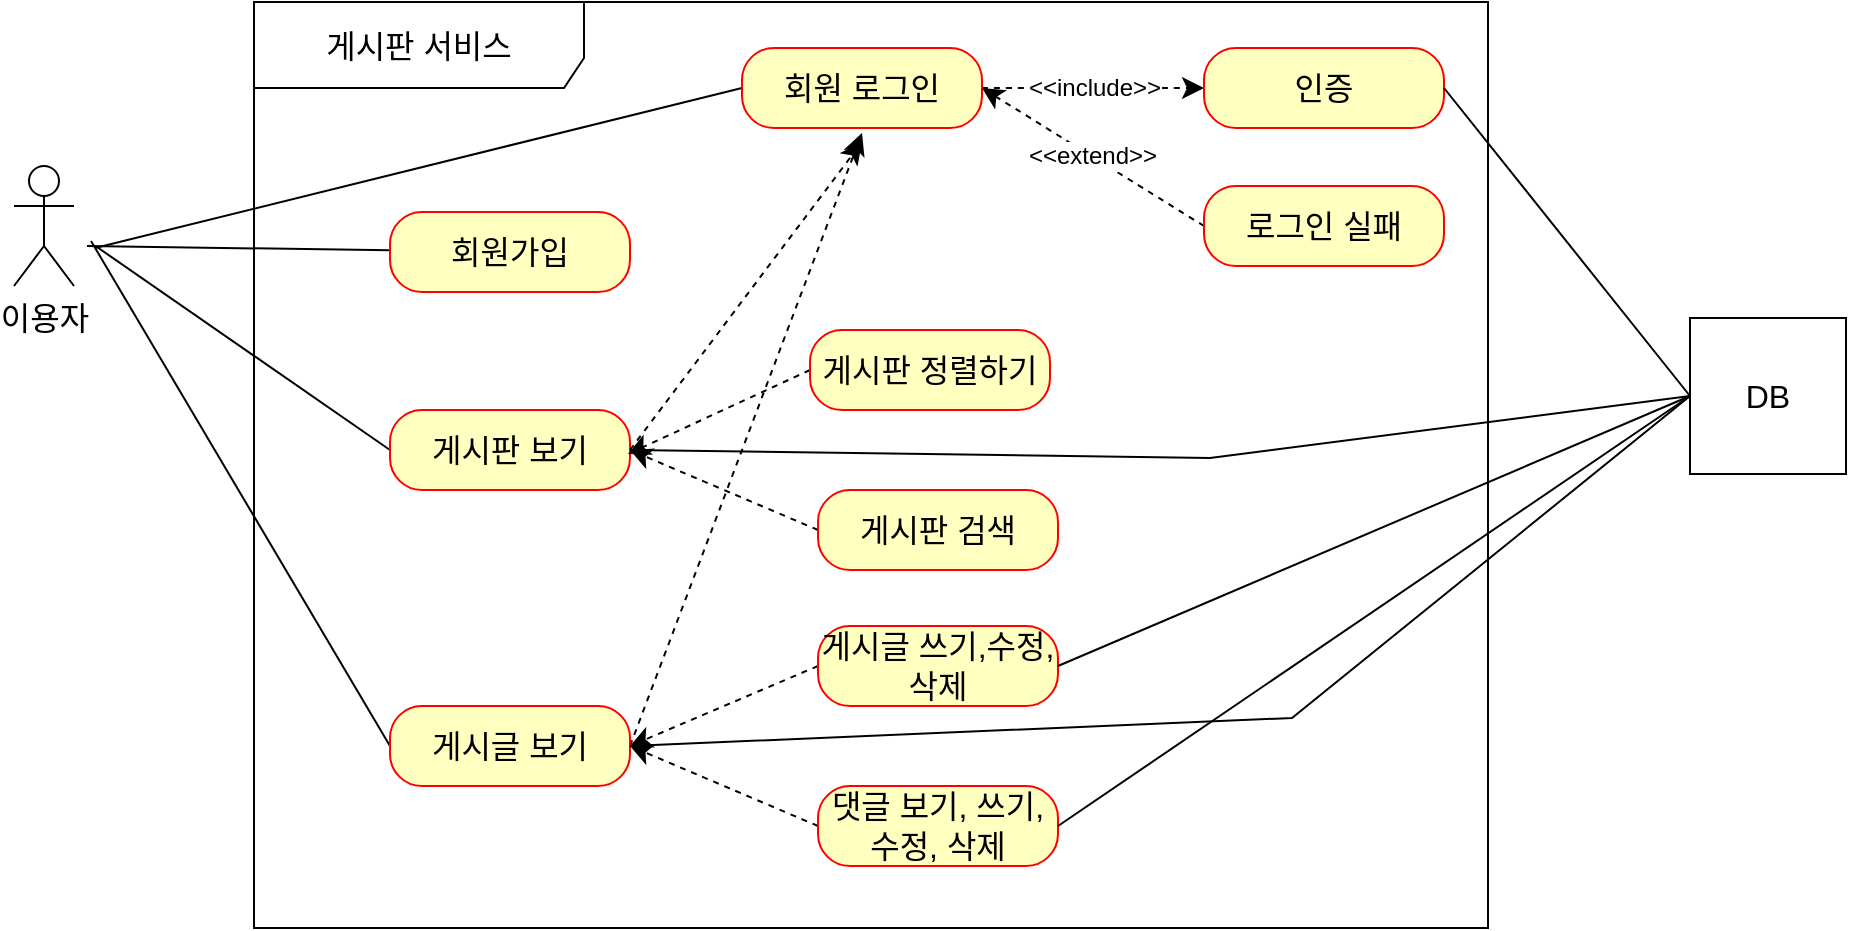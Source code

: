 <mxfile version="23.0.2" type="github">
  <diagram name="페이지-1" id="dR7AV8ZPimmhr0R98upe">
    <mxGraphModel dx="1354" dy="1042" grid="0" gridSize="10" guides="1" tooltips="1" connect="1" arrows="0" fold="1" page="0" pageScale="1" pageWidth="827" pageHeight="1169" math="0" shadow="0">
      <root>
        <mxCell id="0" />
        <mxCell id="1" parent="0" />
        <mxCell id="Dzt7Ekhi85eLiR0Chpl3-1" value="이용자" style="shape=umlActor;verticalLabelPosition=bottom;verticalAlign=top;html=1;fontSize=16;" vertex="1" parent="1">
          <mxGeometry x="-204" y="-300" width="30" height="60" as="geometry" />
        </mxCell>
        <mxCell id="Dzt7Ekhi85eLiR0Chpl3-4" value="게시판 서비스" style="shape=umlFrame;whiteSpace=wrap;html=1;pointerEvents=0;fontSize=16;width=165;height=43;" vertex="1" parent="1">
          <mxGeometry x="-84" y="-382" width="617" height="463" as="geometry" />
        </mxCell>
        <mxCell id="Dzt7Ekhi85eLiR0Chpl3-17" style="edgeStyle=none;curved=1;rounded=0;orthogonalLoop=1;jettySize=auto;html=1;fontSize=12;startSize=8;endSize=8;endArrow=none;endFill=0;" edge="1" parent="1" source="Dzt7Ekhi85eLiR0Chpl3-5">
          <mxGeometry relative="1" as="geometry">
            <mxPoint x="-167.5" y="-260" as="targetPoint" />
          </mxGeometry>
        </mxCell>
        <mxCell id="Dzt7Ekhi85eLiR0Chpl3-5" value="회원가입" style="rounded=1;whiteSpace=wrap;html=1;arcSize=40;fontColor=#000000;fillColor=#ffffc0;strokeColor=#ff0000;fontSize=16;" vertex="1" parent="1">
          <mxGeometry x="-16" y="-277" width="120" height="40" as="geometry" />
        </mxCell>
        <mxCell id="Dzt7Ekhi85eLiR0Chpl3-21" style="edgeStyle=none;curved=1;rounded=0;orthogonalLoop=1;jettySize=auto;html=1;exitX=0;exitY=0.5;exitDx=0;exitDy=0;fontSize=12;startSize=8;endSize=8;endArrow=none;endFill=0;" edge="1" parent="1" source="Dzt7Ekhi85eLiR0Chpl3-7">
          <mxGeometry relative="1" as="geometry">
            <mxPoint x="-162.5" y="-259.5" as="targetPoint" />
          </mxGeometry>
        </mxCell>
        <mxCell id="Dzt7Ekhi85eLiR0Chpl3-7" value="게시판 보기" style="rounded=1;whiteSpace=wrap;html=1;arcSize=40;fontColor=#000000;fillColor=#ffffc0;strokeColor=#ff0000;fontSize=16;" vertex="1" parent="1">
          <mxGeometry x="-16" y="-178" width="120" height="40" as="geometry" />
        </mxCell>
        <mxCell id="Dzt7Ekhi85eLiR0Chpl3-22" style="edgeStyle=none;curved=1;rounded=0;orthogonalLoop=1;jettySize=auto;html=1;exitX=0;exitY=0.5;exitDx=0;exitDy=0;fontSize=12;startSize=8;endSize=8;endArrow=none;endFill=0;" edge="1" parent="1" source="Dzt7Ekhi85eLiR0Chpl3-8">
          <mxGeometry relative="1" as="geometry">
            <mxPoint x="-163.5" y="-259" as="targetPoint" />
          </mxGeometry>
        </mxCell>
        <mxCell id="Dzt7Ekhi85eLiR0Chpl3-25" value="&amp;lt;&amp;lt;include&amp;gt;&amp;gt;" style="edgeStyle=none;curved=1;rounded=0;orthogonalLoop=1;jettySize=auto;html=1;exitX=1;exitY=0.5;exitDx=0;exitDy=0;fontSize=12;startSize=8;endSize=8;dashed=1;" edge="1" parent="1" source="Dzt7Ekhi85eLiR0Chpl3-8" target="Dzt7Ekhi85eLiR0Chpl3-9">
          <mxGeometry relative="1" as="geometry" />
        </mxCell>
        <mxCell id="Dzt7Ekhi85eLiR0Chpl3-8" value="회원 로그인" style="rounded=1;whiteSpace=wrap;html=1;arcSize=40;fontColor=#000000;fillColor=#ffffc0;strokeColor=#ff0000;fontSize=16;" vertex="1" parent="1">
          <mxGeometry x="160" y="-359" width="120" height="40" as="geometry" />
        </mxCell>
        <mxCell id="Dzt7Ekhi85eLiR0Chpl3-9" value="인증" style="rounded=1;whiteSpace=wrap;html=1;arcSize=40;fontColor=#000000;fillColor=#ffffc0;strokeColor=#ff0000;fontSize=16;" vertex="1" parent="1">
          <mxGeometry x="391" y="-359" width="120" height="40" as="geometry" />
        </mxCell>
        <mxCell id="Dzt7Ekhi85eLiR0Chpl3-23" value="&amp;lt;&amp;lt;extend&amp;gt;&amp;gt;" style="edgeStyle=none;curved=1;rounded=0;orthogonalLoop=1;jettySize=auto;html=1;exitX=0;exitY=0.5;exitDx=0;exitDy=0;entryX=1;entryY=0.5;entryDx=0;entryDy=0;fontSize=12;startSize=8;endSize=8;endArrow=classic;endFill=1;dashed=1;" edge="1" parent="1" source="Dzt7Ekhi85eLiR0Chpl3-10" target="Dzt7Ekhi85eLiR0Chpl3-8">
          <mxGeometry relative="1" as="geometry" />
        </mxCell>
        <mxCell id="Dzt7Ekhi85eLiR0Chpl3-10" value="로그인 실패" style="rounded=1;whiteSpace=wrap;html=1;arcSize=40;fontColor=#000000;fillColor=#ffffc0;strokeColor=#ff0000;fontSize=16;" vertex="1" parent="1">
          <mxGeometry x="391" y="-290" width="120" height="40" as="geometry" />
        </mxCell>
        <mxCell id="Dzt7Ekhi85eLiR0Chpl3-29" style="edgeStyle=none;curved=1;rounded=0;orthogonalLoop=1;jettySize=auto;html=1;exitX=0;exitY=0.5;exitDx=0;exitDy=0;fontSize=12;startSize=8;endSize=8;dashed=1;" edge="1" parent="1" source="Dzt7Ekhi85eLiR0Chpl3-11">
          <mxGeometry relative="1" as="geometry">
            <mxPoint x="103" y="-156" as="targetPoint" />
          </mxGeometry>
        </mxCell>
        <mxCell id="Dzt7Ekhi85eLiR0Chpl3-11" value="게시판 정렬하기" style="rounded=1;whiteSpace=wrap;html=1;arcSize=40;fontColor=#000000;fillColor=#ffffc0;strokeColor=#ff0000;fontSize=16;" vertex="1" parent="1">
          <mxGeometry x="194" y="-218" width="120" height="40" as="geometry" />
        </mxCell>
        <mxCell id="Dzt7Ekhi85eLiR0Chpl3-28" style="edgeStyle=none;curved=1;rounded=0;orthogonalLoop=1;jettySize=auto;html=1;exitX=0;exitY=0.5;exitDx=0;exitDy=0;entryX=1;entryY=0.5;entryDx=0;entryDy=0;fontSize=12;startSize=8;endSize=8;dashed=1;" edge="1" parent="1" source="Dzt7Ekhi85eLiR0Chpl3-12" target="Dzt7Ekhi85eLiR0Chpl3-7">
          <mxGeometry relative="1" as="geometry" />
        </mxCell>
        <mxCell id="Dzt7Ekhi85eLiR0Chpl3-12" value="게시판 검색" style="rounded=1;whiteSpace=wrap;html=1;arcSize=40;fontColor=#000000;fillColor=#ffffc0;strokeColor=#ff0000;fontSize=16;" vertex="1" parent="1">
          <mxGeometry x="198" y="-138" width="120" height="40" as="geometry" />
        </mxCell>
        <mxCell id="Dzt7Ekhi85eLiR0Chpl3-30" style="edgeStyle=none;curved=1;rounded=0;orthogonalLoop=1;jettySize=auto;html=1;exitX=0;exitY=0.5;exitDx=0;exitDy=0;entryX=1;entryY=0.5;entryDx=0;entryDy=0;fontSize=12;startSize=8;endSize=8;dashed=1;" edge="1" parent="1" source="Dzt7Ekhi85eLiR0Chpl3-13" target="Dzt7Ekhi85eLiR0Chpl3-15">
          <mxGeometry relative="1" as="geometry" />
        </mxCell>
        <mxCell id="Dzt7Ekhi85eLiR0Chpl3-13" value="게시글 쓰기,수정,삭제" style="rounded=1;whiteSpace=wrap;html=1;arcSize=40;fontColor=#000000;fillColor=#ffffc0;strokeColor=#ff0000;fontSize=16;" vertex="1" parent="1">
          <mxGeometry x="198" y="-70" width="120" height="40" as="geometry" />
        </mxCell>
        <mxCell id="Dzt7Ekhi85eLiR0Chpl3-31" style="edgeStyle=none;curved=1;rounded=0;orthogonalLoop=1;jettySize=auto;html=1;exitX=0;exitY=0.5;exitDx=0;exitDy=0;entryX=1;entryY=0.5;entryDx=0;entryDy=0;fontSize=12;startSize=8;endSize=8;dashed=1;" edge="1" parent="1" source="Dzt7Ekhi85eLiR0Chpl3-14" target="Dzt7Ekhi85eLiR0Chpl3-15">
          <mxGeometry relative="1" as="geometry" />
        </mxCell>
        <mxCell id="Dzt7Ekhi85eLiR0Chpl3-14" value="댓글 보기, 쓰기, 수정, 삭제" style="rounded=1;whiteSpace=wrap;html=1;arcSize=40;fontColor=#000000;fillColor=#ffffc0;strokeColor=#ff0000;fontSize=16;" vertex="1" parent="1">
          <mxGeometry x="198" y="10" width="120" height="40" as="geometry" />
        </mxCell>
        <mxCell id="Dzt7Ekhi85eLiR0Chpl3-20" style="edgeStyle=none;curved=1;rounded=0;orthogonalLoop=1;jettySize=auto;html=1;exitX=0;exitY=0.5;exitDx=0;exitDy=0;fontSize=12;startSize=8;endSize=8;endArrow=none;endFill=0;" edge="1" parent="1" source="Dzt7Ekhi85eLiR0Chpl3-15">
          <mxGeometry relative="1" as="geometry">
            <mxPoint x="-165.5" y="-262.5" as="targetPoint" />
          </mxGeometry>
        </mxCell>
        <mxCell id="Dzt7Ekhi85eLiR0Chpl3-27" style="edgeStyle=none;curved=1;rounded=0;orthogonalLoop=1;jettySize=auto;html=1;exitX=1;exitY=0.5;exitDx=0;exitDy=0;fontSize=12;startSize=8;endSize=8;dashed=1;" edge="1" parent="1" source="Dzt7Ekhi85eLiR0Chpl3-15">
          <mxGeometry relative="1" as="geometry">
            <mxPoint x="220" y="-316.5" as="targetPoint" />
          </mxGeometry>
        </mxCell>
        <mxCell id="Dzt7Ekhi85eLiR0Chpl3-15" value="게시글 보기" style="rounded=1;whiteSpace=wrap;html=1;arcSize=40;fontColor=#000000;fillColor=#ffffc0;strokeColor=#ff0000;fontSize=16;" vertex="1" parent="1">
          <mxGeometry x="-16" y="-30" width="120" height="40" as="geometry" />
        </mxCell>
        <mxCell id="Dzt7Ekhi85eLiR0Chpl3-26" style="edgeStyle=none;curved=1;rounded=0;orthogonalLoop=1;jettySize=auto;html=1;exitX=1;exitY=0.5;exitDx=0;exitDy=0;entryX=0.5;entryY=1.175;entryDx=0;entryDy=0;entryPerimeter=0;fontSize=12;startSize=8;endSize=8;dashed=1;" edge="1" parent="1" source="Dzt7Ekhi85eLiR0Chpl3-7" target="Dzt7Ekhi85eLiR0Chpl3-8">
          <mxGeometry relative="1" as="geometry" />
        </mxCell>
        <mxCell id="Dzt7Ekhi85eLiR0Chpl3-37" style="edgeStyle=none;curved=1;rounded=0;orthogonalLoop=1;jettySize=auto;html=1;exitX=0;exitY=0.5;exitDx=0;exitDy=0;entryX=1;entryY=0.5;entryDx=0;entryDy=0;fontSize=12;startSize=8;endSize=8;endArrow=none;endFill=0;" edge="1" parent="1" source="Dzt7Ekhi85eLiR0Chpl3-32" target="Dzt7Ekhi85eLiR0Chpl3-9">
          <mxGeometry relative="1" as="geometry" />
        </mxCell>
        <mxCell id="Dzt7Ekhi85eLiR0Chpl3-38" style="edgeStyle=none;curved=0;rounded=0;orthogonalLoop=1;jettySize=auto;html=1;exitX=0;exitY=0.5;exitDx=0;exitDy=0;entryX=1;entryY=0.5;entryDx=0;entryDy=0;fontSize=12;startSize=8;endSize=8;endArrow=none;endFill=0;" edge="1" parent="1" source="Dzt7Ekhi85eLiR0Chpl3-32" target="Dzt7Ekhi85eLiR0Chpl3-7">
          <mxGeometry relative="1" as="geometry">
            <Array as="points">
              <mxPoint x="394" y="-154" />
            </Array>
          </mxGeometry>
        </mxCell>
        <mxCell id="Dzt7Ekhi85eLiR0Chpl3-39" style="edgeStyle=none;curved=0;rounded=0;orthogonalLoop=1;jettySize=auto;html=1;exitX=0;exitY=0.5;exitDx=0;exitDy=0;entryX=1;entryY=0.5;entryDx=0;entryDy=0;fontSize=12;startSize=8;endSize=8;endArrow=none;endFill=0;" edge="1" parent="1" source="Dzt7Ekhi85eLiR0Chpl3-32" target="Dzt7Ekhi85eLiR0Chpl3-15">
          <mxGeometry relative="1" as="geometry">
            <Array as="points">
              <mxPoint x="435" y="-24" />
            </Array>
          </mxGeometry>
        </mxCell>
        <mxCell id="Dzt7Ekhi85eLiR0Chpl3-40" style="edgeStyle=none;curved=1;rounded=0;orthogonalLoop=1;jettySize=auto;html=1;exitX=0;exitY=0.5;exitDx=0;exitDy=0;entryX=1;entryY=0.5;entryDx=0;entryDy=0;fontSize=12;startSize=8;endSize=8;endArrow=none;endFill=0;" edge="1" parent="1" source="Dzt7Ekhi85eLiR0Chpl3-32" target="Dzt7Ekhi85eLiR0Chpl3-13">
          <mxGeometry relative="1" as="geometry" />
        </mxCell>
        <mxCell id="Dzt7Ekhi85eLiR0Chpl3-41" style="edgeStyle=none;curved=1;rounded=0;orthogonalLoop=1;jettySize=auto;html=1;exitX=0;exitY=0.5;exitDx=0;exitDy=0;entryX=1;entryY=0.5;entryDx=0;entryDy=0;fontSize=12;startSize=8;endSize=8;endArrow=none;endFill=0;" edge="1" parent="1" source="Dzt7Ekhi85eLiR0Chpl3-32" target="Dzt7Ekhi85eLiR0Chpl3-14">
          <mxGeometry relative="1" as="geometry" />
        </mxCell>
        <mxCell id="Dzt7Ekhi85eLiR0Chpl3-32" value="DB&lt;br&gt;" style="html=1;dropTarget=0;whiteSpace=wrap;fontSize=16;" vertex="1" parent="1">
          <mxGeometry x="634" y="-224" width="78" height="78" as="geometry" />
        </mxCell>
        <mxCell id="Dzt7Ekhi85eLiR0Chpl3-34" style="edgeStyle=none;curved=1;rounded=0;orthogonalLoop=1;jettySize=auto;html=1;exitX=1;exitY=1;exitDx=0;exitDy=0;fontSize=12;startSize=8;endSize=8;" edge="1" parent="1" source="Dzt7Ekhi85eLiR0Chpl3-32" target="Dzt7Ekhi85eLiR0Chpl3-32">
          <mxGeometry relative="1" as="geometry" />
        </mxCell>
      </root>
    </mxGraphModel>
  </diagram>
</mxfile>
